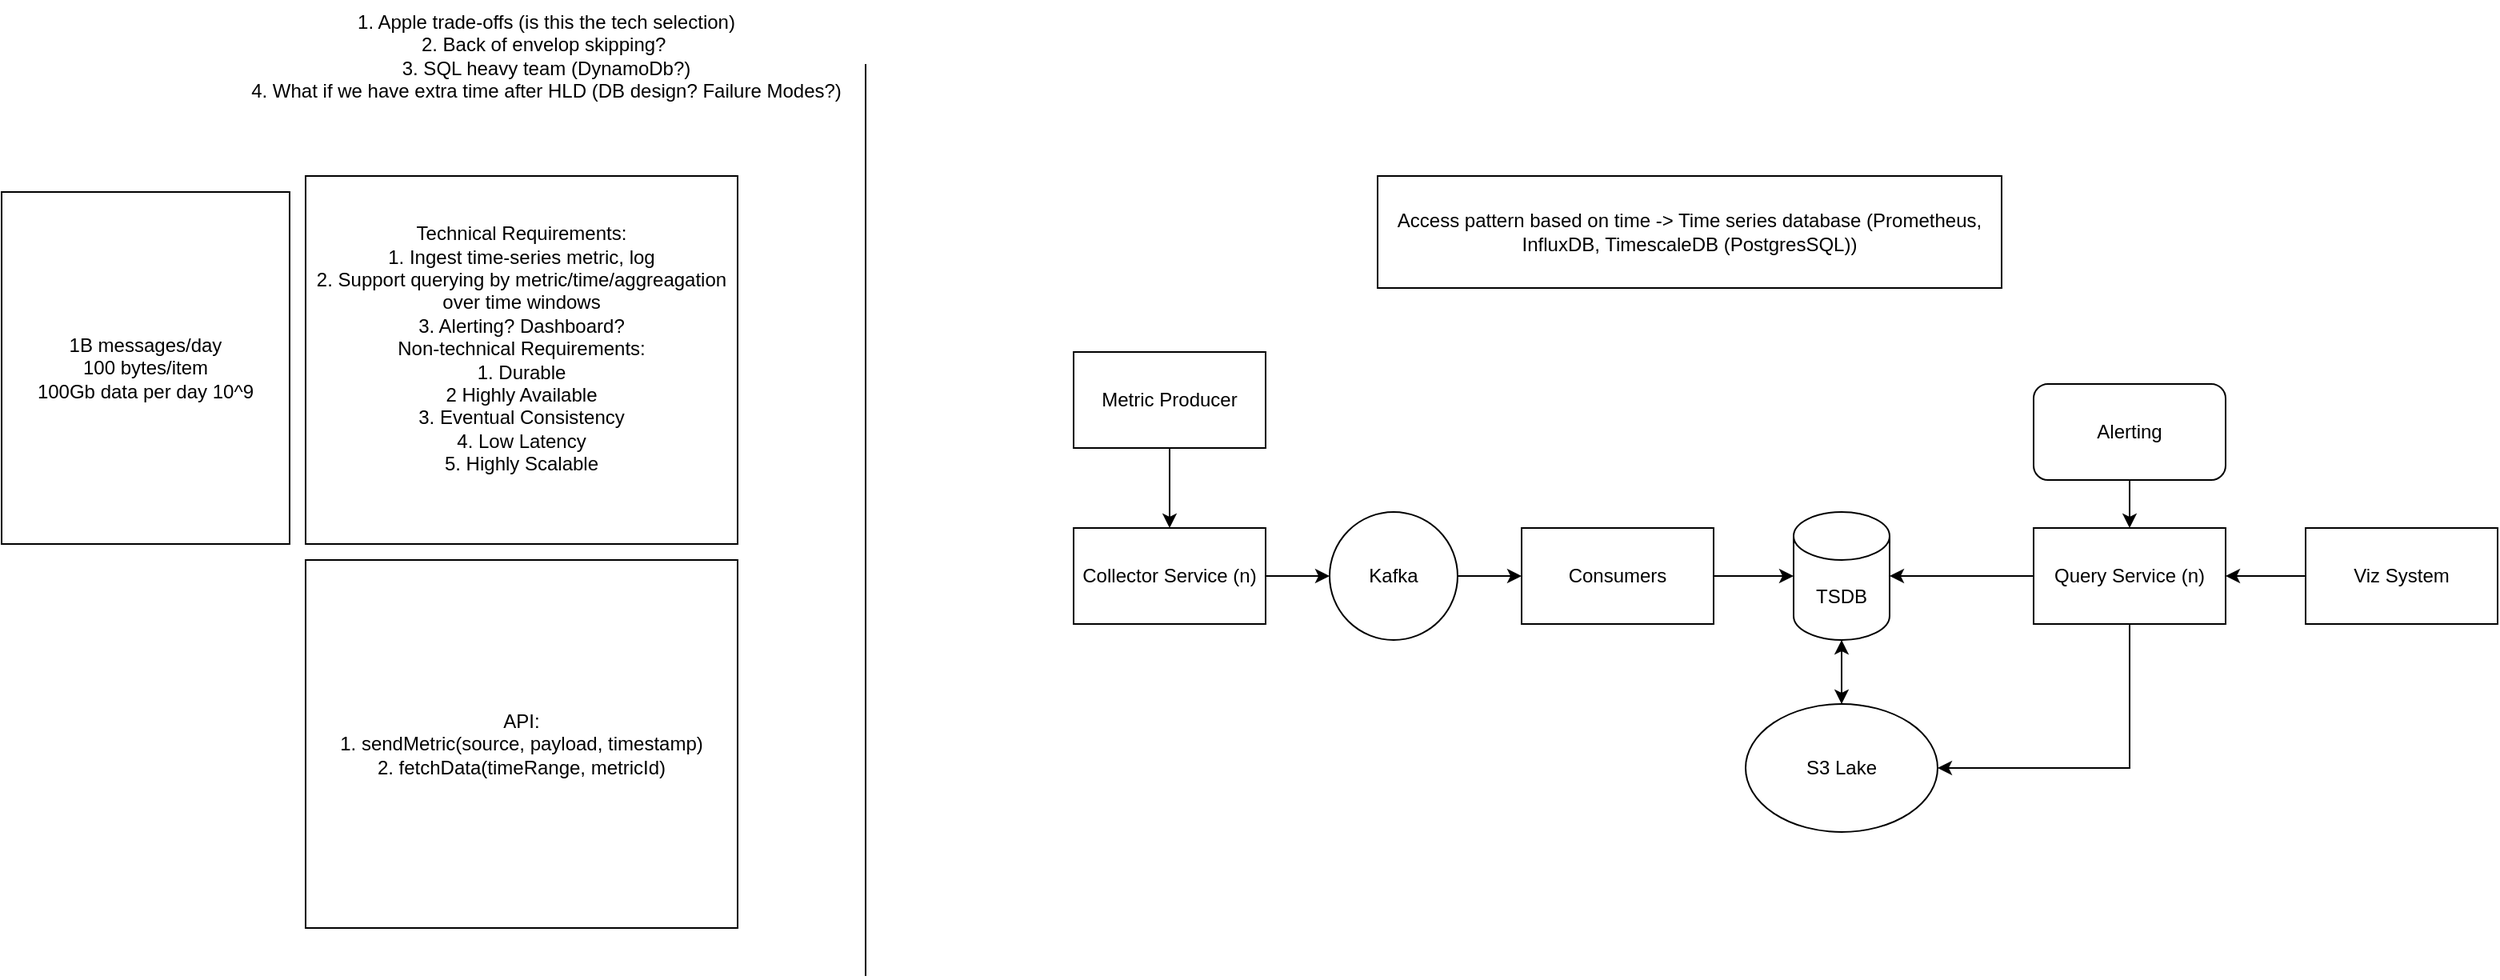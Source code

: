 <mxfile version="27.0.9" pages="3">
  <diagram id="rrt08mTdbV4Ez_OqWZq8" name="metric_system_self">
    <mxGraphModel dx="1818" dy="1089" grid="1" gridSize="10" guides="1" tooltips="1" connect="1" arrows="1" fold="1" page="0" pageScale="1" pageWidth="850" pageHeight="1100" math="0" shadow="0">
      <root>
        <mxCell id="0" />
        <mxCell id="1" parent="0" />
        <mxCell id="EiIzv206Czw_Q5J7Fr_B-1" value="Technical Requirements:&lt;div&gt;1. Ingest time-series metric, log&lt;/div&gt;&lt;div&gt;2. Support querying by metric/time/aggreagation over time windows&lt;/div&gt;&lt;div&gt;3. Alerting? Dashboard?&lt;/div&gt;&lt;div&gt;Non-technical Requirements:&lt;/div&gt;&lt;div&gt;1. Durable&lt;/div&gt;&lt;div&gt;2 Highly Available&lt;/div&gt;&lt;div&gt;3. Eventual Consistency&lt;/div&gt;&lt;div&gt;4. Low Latency&lt;/div&gt;&lt;div&gt;5. Highly Scalable&lt;/div&gt;&lt;div&gt;&lt;br&gt;&lt;/div&gt;" style="rounded=0;whiteSpace=wrap;html=1;" vertex="1" parent="1">
          <mxGeometry x="-230" y="-10" width="270" height="230" as="geometry" />
        </mxCell>
        <mxCell id="EiIzv206Czw_Q5J7Fr_B-3" value="API:&lt;div&gt;1. sendMetric(source, payload, timestamp)&lt;/div&gt;&lt;div&gt;2. fetchData(timeRange, metricId)&lt;/div&gt;" style="rounded=0;whiteSpace=wrap;html=1;" vertex="1" parent="1">
          <mxGeometry x="-230" y="230" width="270" height="230" as="geometry" />
        </mxCell>
        <mxCell id="LMbVaU-qbbnQhoEsbWTy-1" value="1. Apple trade-offs (is this the tech selection)&lt;div&gt;2. Back of envelop skipping?&amp;nbsp;&lt;/div&gt;&lt;div&gt;3. SQL heavy team (DynamoDb?)&lt;/div&gt;&lt;div&gt;4. What if we have extra time after HLD (DB design? Failure Modes?&lt;span style=&quot;background-color: transparent; color: light-dark(rgb(0, 0, 0), rgb(255, 255, 255));&quot;&gt;)&lt;/span&gt;&lt;/div&gt;" style="text;html=1;align=center;verticalAlign=middle;resizable=0;points=[];autosize=1;strokeColor=none;fillColor=none;" vertex="1" parent="1">
          <mxGeometry x="-275" y="-120" width="390" height="70" as="geometry" />
        </mxCell>
        <mxCell id="LMbVaU-qbbnQhoEsbWTy-3" value="" style="endArrow=none;html=1;rounded=0;" edge="1" parent="1">
          <mxGeometry width="50" height="50" relative="1" as="geometry">
            <mxPoint x="120" y="490" as="sourcePoint" />
            <mxPoint x="120" y="-80" as="targetPoint" />
          </mxGeometry>
        </mxCell>
        <mxCell id="LMbVaU-qbbnQhoEsbWTy-7" value="" style="edgeStyle=orthogonalEdgeStyle;rounded=0;orthogonalLoop=1;jettySize=auto;html=1;" edge="1" parent="1" source="LMbVaU-qbbnQhoEsbWTy-4" target="LMbVaU-qbbnQhoEsbWTy-6">
          <mxGeometry relative="1" as="geometry" />
        </mxCell>
        <mxCell id="LMbVaU-qbbnQhoEsbWTy-4" value="Metric Producer" style="rounded=0;whiteSpace=wrap;html=1;" vertex="1" parent="1">
          <mxGeometry x="250" y="100" width="120" height="60" as="geometry" />
        </mxCell>
        <mxCell id="LMbVaU-qbbnQhoEsbWTy-9" value="" style="edgeStyle=orthogonalEdgeStyle;rounded=0;orthogonalLoop=1;jettySize=auto;html=1;" edge="1" parent="1" source="LMbVaU-qbbnQhoEsbWTy-6" target="LMbVaU-qbbnQhoEsbWTy-8">
          <mxGeometry relative="1" as="geometry" />
        </mxCell>
        <mxCell id="LMbVaU-qbbnQhoEsbWTy-6" value="Collector Service (n)" style="rounded=0;whiteSpace=wrap;html=1;" vertex="1" parent="1">
          <mxGeometry x="250" y="210" width="120" height="60" as="geometry" />
        </mxCell>
        <mxCell id="LMbVaU-qbbnQhoEsbWTy-10" style="edgeStyle=orthogonalEdgeStyle;rounded=0;orthogonalLoop=1;jettySize=auto;html=1;" edge="1" parent="1" source="LMbVaU-qbbnQhoEsbWTy-8" target="LMbVaU-qbbnQhoEsbWTy-11">
          <mxGeometry relative="1" as="geometry">
            <mxPoint x="590" y="240" as="targetPoint" />
          </mxGeometry>
        </mxCell>
        <mxCell id="LMbVaU-qbbnQhoEsbWTy-8" value="Kafka" style="ellipse;whiteSpace=wrap;html=1;rounded=0;" vertex="1" parent="1">
          <mxGeometry x="410" y="200" width="80" height="80" as="geometry" />
        </mxCell>
        <mxCell id="LMbVaU-qbbnQhoEsbWTy-13" style="edgeStyle=orthogonalEdgeStyle;rounded=0;orthogonalLoop=1;jettySize=auto;html=1;" edge="1" parent="1" source="LMbVaU-qbbnQhoEsbWTy-11" target="LMbVaU-qbbnQhoEsbWTy-12">
          <mxGeometry relative="1" as="geometry" />
        </mxCell>
        <mxCell id="LMbVaU-qbbnQhoEsbWTy-11" value="Consumers" style="rounded=0;whiteSpace=wrap;html=1;" vertex="1" parent="1">
          <mxGeometry x="530" y="210" width="120" height="60" as="geometry" />
        </mxCell>
        <mxCell id="LMbVaU-qbbnQhoEsbWTy-16" style="edgeStyle=orthogonalEdgeStyle;rounded=0;orthogonalLoop=1;jettySize=auto;html=1;" edge="1" parent="1" source="LMbVaU-qbbnQhoEsbWTy-12" target="LMbVaU-qbbnQhoEsbWTy-17">
          <mxGeometry relative="1" as="geometry">
            <mxPoint x="730" y="340" as="targetPoint" />
          </mxGeometry>
        </mxCell>
        <mxCell id="LMbVaU-qbbnQhoEsbWTy-12" value="TSDB" style="shape=cylinder3;whiteSpace=wrap;html=1;boundedLbl=1;backgroundOutline=1;size=15;" vertex="1" parent="1">
          <mxGeometry x="700" y="200" width="60" height="80" as="geometry" />
        </mxCell>
        <mxCell id="LMbVaU-qbbnQhoEsbWTy-17" value="S3 Lake" style="ellipse;whiteSpace=wrap;html=1;" vertex="1" parent="1">
          <mxGeometry x="670" y="320" width="120" height="80" as="geometry" />
        </mxCell>
        <mxCell id="LMbVaU-qbbnQhoEsbWTy-18" style="edgeStyle=orthogonalEdgeStyle;rounded=0;orthogonalLoop=1;jettySize=auto;html=1;entryX=0.5;entryY=1;entryDx=0;entryDy=0;entryPerimeter=0;" edge="1" parent="1" source="LMbVaU-qbbnQhoEsbWTy-17" target="LMbVaU-qbbnQhoEsbWTy-12">
          <mxGeometry relative="1" as="geometry" />
        </mxCell>
        <mxCell id="LMbVaU-qbbnQhoEsbWTy-27" style="edgeStyle=orthogonalEdgeStyle;rounded=0;orthogonalLoop=1;jettySize=auto;html=1;entryX=1;entryY=0.5;entryDx=0;entryDy=0;" edge="1" parent="1" source="LMbVaU-qbbnQhoEsbWTy-19" target="LMbVaU-qbbnQhoEsbWTy-17">
          <mxGeometry relative="1" as="geometry">
            <Array as="points">
              <mxPoint x="910" y="360" />
            </Array>
          </mxGeometry>
        </mxCell>
        <mxCell id="LMbVaU-qbbnQhoEsbWTy-19" value="Query Service (n)" style="rounded=0;whiteSpace=wrap;html=1;" vertex="1" parent="1">
          <mxGeometry x="850" y="210" width="120" height="60" as="geometry" />
        </mxCell>
        <mxCell id="LMbVaU-qbbnQhoEsbWTy-20" style="edgeStyle=orthogonalEdgeStyle;rounded=0;orthogonalLoop=1;jettySize=auto;html=1;entryX=1;entryY=0.5;entryDx=0;entryDy=0;entryPerimeter=0;" edge="1" parent="1" source="LMbVaU-qbbnQhoEsbWTy-19" target="LMbVaU-qbbnQhoEsbWTy-12">
          <mxGeometry relative="1" as="geometry" />
        </mxCell>
        <mxCell id="LMbVaU-qbbnQhoEsbWTy-28" style="edgeStyle=orthogonalEdgeStyle;rounded=0;orthogonalLoop=1;jettySize=auto;html=1;" edge="1" parent="1" source="LMbVaU-qbbnQhoEsbWTy-22" target="LMbVaU-qbbnQhoEsbWTy-19">
          <mxGeometry relative="1" as="geometry" />
        </mxCell>
        <mxCell id="LMbVaU-qbbnQhoEsbWTy-22" value="Alerting" style="rounded=1;whiteSpace=wrap;html=1;" vertex="1" parent="1">
          <mxGeometry x="850" y="120" width="120" height="60" as="geometry" />
        </mxCell>
        <mxCell id="LMbVaU-qbbnQhoEsbWTy-24" style="edgeStyle=orthogonalEdgeStyle;rounded=0;orthogonalLoop=1;jettySize=auto;html=1;entryX=1;entryY=0.5;entryDx=0;entryDy=0;" edge="1" parent="1" source="LMbVaU-qbbnQhoEsbWTy-23" target="LMbVaU-qbbnQhoEsbWTy-19">
          <mxGeometry relative="1" as="geometry" />
        </mxCell>
        <mxCell id="LMbVaU-qbbnQhoEsbWTy-23" value="Viz System" style="rounded=0;whiteSpace=wrap;html=1;" vertex="1" parent="1">
          <mxGeometry x="1020" y="210" width="120" height="60" as="geometry" />
        </mxCell>
        <mxCell id="LMbVaU-qbbnQhoEsbWTy-25" value="1B messages/day&lt;div&gt;100 bytes/item&lt;/div&gt;&lt;div&gt;100Gb data per day 10^9&lt;/div&gt;" style="whiteSpace=wrap;html=1;" vertex="1" parent="1">
          <mxGeometry x="-420" width="180" height="220" as="geometry" />
        </mxCell>
        <mxCell id="LMbVaU-qbbnQhoEsbWTy-26" value="Access pattern based on time -&amp;gt; Time series database (Prometheus, InfluxDB, TimescaleDB (PostgresSQL))" style="rounded=0;whiteSpace=wrap;html=1;" vertex="1" parent="1">
          <mxGeometry x="440" y="-10" width="390" height="70" as="geometry" />
        </mxCell>
      </root>
    </mxGraphModel>
  </diagram>
  <diagram name="metric_system_lesson" id="Qar15B0lZWAYP_aXEpTu">
    <mxGraphModel dx="1931" dy="1166" grid="1" gridSize="10" guides="1" tooltips="1" connect="1" arrows="1" fold="1" page="0" pageScale="1" pageWidth="850" pageHeight="1100" math="0" shadow="0">
      <root>
        <mxCell id="0" />
        <mxCell id="1" parent="0" />
        <mxCell id="QD8W8PlakdCoEgX7PXZW-1" value="Functional Requirements:&lt;div&gt;1. Users can call increment to log a metric from their service&lt;/div&gt;&lt;div&gt;2. Admins can query the metric in some kind of meaningful way&lt;/div&gt;&lt;div&gt;Non-functional requirements:&lt;/div&gt;&lt;div&gt;1. Durable&lt;/div&gt;&lt;div&gt;2. Low latency&lt;/div&gt;&lt;div&gt;3. High Availability&lt;/div&gt;&lt;div&gt;4. Eventual Consistency (maybe Weak?)&lt;/div&gt;&lt;div&gt;5. High Scalable&lt;/div&gt;" style="rounded=0;whiteSpace=wrap;html=1;" vertex="1" parent="1">
          <mxGeometry x="-770" y="570" width="230" height="190" as="geometry" />
        </mxCell>
        <mxCell id="QD8W8PlakdCoEgX7PXZW-3" value="API:&lt;div&gt;increment(&quot;some-metric&quot;)&lt;/div&gt;&lt;div&gt;send(&quot;timestamp&quot;, payload)&lt;/div&gt;&lt;div&gt;fetchData(&quot;some-metric&quot;, time_window) -&amp;gt; metric: hit_count, duration&lt;/div&gt;" style="rounded=0;whiteSpace=wrap;html=1;" vertex="1" parent="1">
          <mxGeometry x="-770" y="390" width="230" height="190" as="geometry" />
        </mxCell>
        <mxCell id="QD8W8PlakdCoEgX7PXZW-6" value="" style="edgeStyle=orthogonalEdgeStyle;rounded=0;orthogonalLoop=1;jettySize=auto;html=1;" edge="1" parent="1" source="QD8W8PlakdCoEgX7PXZW-4" target="QD8W8PlakdCoEgX7PXZW-5">
          <mxGeometry relative="1" as="geometry" />
        </mxCell>
        <mxCell id="QD8W8PlakdCoEgX7PXZW-4" value="Internal Services" style="rounded=0;whiteSpace=wrap;html=1;" vertex="1" parent="1">
          <mxGeometry x="-350" y="210" width="120" height="60" as="geometry" />
        </mxCell>
        <mxCell id="QD8W8PlakdCoEgX7PXZW-8" value="" style="edgeStyle=orthogonalEdgeStyle;rounded=0;orthogonalLoop=1;jettySize=auto;html=1;" edge="1" parent="1" source="QD8W8PlakdCoEgX7PXZW-5" target="QD8W8PlakdCoEgX7PXZW-7">
          <mxGeometry relative="1" as="geometry" />
        </mxCell>
        <mxCell id="QD8W8PlakdCoEgX7PXZW-5" value="Collector Service (n)" style="rounded=0;whiteSpace=wrap;html=1;" vertex="1" parent="1">
          <mxGeometry x="-350" y="350" width="120" height="60" as="geometry" />
        </mxCell>
        <mxCell id="QD8W8PlakdCoEgX7PXZW-10" value="" style="edgeStyle=orthogonalEdgeStyle;rounded=0;orthogonalLoop=1;jettySize=auto;html=1;" edge="1" parent="1" source="QD8W8PlakdCoEgX7PXZW-7" target="QD8W8PlakdCoEgX7PXZW-9">
          <mxGeometry relative="1" as="geometry" />
        </mxCell>
        <mxCell id="QD8W8PlakdCoEgX7PXZW-7" value="Kafka Queue" style="rounded=0;whiteSpace=wrap;html=1;" vertex="1" parent="1">
          <mxGeometry x="-150" y="350" width="120" height="60" as="geometry" />
        </mxCell>
        <mxCell id="QD8W8PlakdCoEgX7PXZW-12" value="" style="edgeStyle=orthogonalEdgeStyle;rounded=0;orthogonalLoop=1;jettySize=auto;html=1;" edge="1" parent="1" source="QD8W8PlakdCoEgX7PXZW-9" target="QD8W8PlakdCoEgX7PXZW-11">
          <mxGeometry relative="1" as="geometry" />
        </mxCell>
        <mxCell id="QD8W8PlakdCoEgX7PXZW-9" value="Consumer Group" style="whiteSpace=wrap;html=1;rounded=0;" vertex="1" parent="1">
          <mxGeometry x="50" y="350" width="120" height="60" as="geometry" />
        </mxCell>
        <mxCell id="QD8W8PlakdCoEgX7PXZW-14" value="" style="edgeStyle=orthogonalEdgeStyle;rounded=0;orthogonalLoop=1;jettySize=auto;html=1;" edge="1" parent="1" source="QD8W8PlakdCoEgX7PXZW-11" target="QD8W8PlakdCoEgX7PXZW-13">
          <mxGeometry relative="1" as="geometry" />
        </mxCell>
        <mxCell id="QD8W8PlakdCoEgX7PXZW-11" value="Hot Store (TSDB)" style="whiteSpace=wrap;html=1;rounded=0;" vertex="1" parent="1">
          <mxGeometry x="250" y="350" width="120" height="60" as="geometry" />
        </mxCell>
        <mxCell id="QD8W8PlakdCoEgX7PXZW-13" value="S3 (cold store)" style="ellipse;whiteSpace=wrap;html=1;rounded=0;" vertex="1" parent="1">
          <mxGeometry x="270" y="480" width="80" height="80" as="geometry" />
        </mxCell>
        <mxCell id="QD8W8PlakdCoEgX7PXZW-16" style="edgeStyle=orthogonalEdgeStyle;rounded=0;orthogonalLoop=1;jettySize=auto;html=1;" edge="1" parent="1" source="QD8W8PlakdCoEgX7PXZW-15" target="QD8W8PlakdCoEgX7PXZW-11">
          <mxGeometry relative="1" as="geometry" />
        </mxCell>
        <mxCell id="QD8W8PlakdCoEgX7PXZW-15" value="Query Service (n)" style="rounded=0;whiteSpace=wrap;html=1;" vertex="1" parent="1">
          <mxGeometry x="460" y="350" width="110" height="60" as="geometry" />
        </mxCell>
        <mxCell id="QD8W8PlakdCoEgX7PXZW-18" style="edgeStyle=orthogonalEdgeStyle;rounded=0;orthogonalLoop=1;jettySize=auto;html=1;entryX=1.038;entryY=0.6;entryDx=0;entryDy=0;entryPerimeter=0;" edge="1" parent="1" source="QD8W8PlakdCoEgX7PXZW-15" target="QD8W8PlakdCoEgX7PXZW-13">
          <mxGeometry relative="1" as="geometry">
            <Array as="points">
              <mxPoint x="510" y="528" />
            </Array>
          </mxGeometry>
        </mxCell>
        <mxCell id="QD8W8PlakdCoEgX7PXZW-20" style="edgeStyle=orthogonalEdgeStyle;rounded=0;orthogonalLoop=1;jettySize=auto;html=1;entryX=1;entryY=0.5;entryDx=0;entryDy=0;" edge="1" parent="1" source="QD8W8PlakdCoEgX7PXZW-19" target="QD8W8PlakdCoEgX7PXZW-15">
          <mxGeometry relative="1" as="geometry" />
        </mxCell>
        <mxCell id="QD8W8PlakdCoEgX7PXZW-19" value="Actor" style="shape=umlActor;verticalLabelPosition=bottom;verticalAlign=top;html=1;outlineConnect=0;" vertex="1" parent="1">
          <mxGeometry x="720" y="340" width="30" height="60" as="geometry" />
        </mxCell>
        <mxCell id="QD8W8PlakdCoEgX7PXZW-21" value="timestamp | metric | hits" style="text;html=1;align=center;verticalAlign=middle;resizable=0;points=[];autosize=1;strokeColor=none;fillColor=none;" vertex="1" parent="1">
          <mxGeometry x="235" y="300" width="150" height="30" as="geometry" />
        </mxCell>
        <mxCell id="QD8W8PlakdCoEgX7PXZW-22" value="1. some knowledge gaps&lt;div&gt;2. cold store might not be best idea (not good live service) only good for offline data processing&lt;/div&gt;&lt;div&gt;3. think more about admin&#39;s query expereicne&lt;/div&gt;" style="whiteSpace=wrap;html=1;" vertex="1" parent="1">
          <mxGeometry x="-510" y="40" width="120" height="60" as="geometry" />
        </mxCell>
        <mxCell id="QD8W8PlakdCoEgX7PXZW-23" value="Design khong fit requirement ghi xuong (consistency)" style="text;html=1;align=center;verticalAlign=middle;resizable=0;points=[];autosize=1;strokeColor=none;fillColor=none;" vertex="1" parent="1">
          <mxGeometry x="-245" y="450" width="310" height="30" as="geometry" />
        </mxCell>
      </root>
    </mxGraphModel>
  </diagram>
  <diagram id="Ql6u4tIKlcVle_fKWent" name="freestyle_lesson">
    <mxGraphModel dx="1418" dy="1037" grid="1" gridSize="10" guides="1" tooltips="1" connect="1" arrows="1" fold="1" page="0" pageScale="1" pageWidth="850" pageHeight="1100" math="0" shadow="0">
      <root>
        <mxCell id="0" />
        <mxCell id="1" parent="0" />
        <mxCell id="3gTTiXIJpdEcmWQWBkWC-1" value="Functional:&lt;div&gt;1. See posts (text) from friends&lt;br&gt;2. Scrolling mechanic&lt;br&gt;3. User should be able to make a post&lt;/div&gt;&lt;div&gt;Non-functional:&lt;/div&gt;&lt;div&gt;1. Durability&lt;/div&gt;&lt;div&gt;2. Low latency&amp;nbsp;&lt;/div&gt;&lt;div&gt;3. Highly Scalable&lt;/div&gt;&lt;div&gt;4. High Availability&lt;/div&gt;&lt;div&gt;5. Eventual Consistency&lt;/div&gt;" style="rounded=0;whiteSpace=wrap;html=1;" vertex="1" parent="1">
          <mxGeometry x="-180" y="60" width="240" height="150" as="geometry" />
        </mxCell>
        <mxCell id="3gTTiXIJpdEcmWQWBkWC-2" value="API:&lt;div&gt;POST vi1/posts/ {payload, timestamp, userId} -&amp;gt; 204, 400, 500&lt;/div&gt;&lt;div&gt;GET v1/posts/?page_size = 10, cursor = timestamp&lt;/div&gt;" style="rounded=0;whiteSpace=wrap;html=1;" vertex="1" parent="1">
          <mxGeometry x="-180" y="240" width="240" height="150" as="geometry" />
        </mxCell>
        <mxCell id="3gTTiXIJpdEcmWQWBkWC-6" style="edgeStyle=orthogonalEdgeStyle;rounded=0;orthogonalLoop=1;jettySize=auto;html=1;" edge="1" parent="1" source="3gTTiXIJpdEcmWQWBkWC-4" target="3gTTiXIJpdEcmWQWBkWC-5">
          <mxGeometry relative="1" as="geometry" />
        </mxCell>
        <mxCell id="3gTTiXIJpdEcmWQWBkWC-4" value="User" style="shape=umlActor;verticalLabelPosition=bottom;verticalAlign=top;html=1;outlineConnect=0;" vertex="1" parent="1">
          <mxGeometry x="310" y="160" width="30" height="60" as="geometry" />
        </mxCell>
        <mxCell id="3gTTiXIJpdEcmWQWBkWC-7" style="edgeStyle=orthogonalEdgeStyle;rounded=0;orthogonalLoop=1;jettySize=auto;html=1;" edge="1" parent="1" source="3gTTiXIJpdEcmWQWBkWC-5">
          <mxGeometry relative="1" as="geometry">
            <mxPoint x="630" y="190" as="targetPoint" />
          </mxGeometry>
        </mxCell>
        <mxCell id="3gTTiXIJpdEcmWQWBkWC-5" value="Gateway API&lt;div&gt;-Auth&lt;/div&gt;&lt;div&gt;-SSL terminational&lt;/div&gt;&lt;div&gt;-Routing&lt;/div&gt;" style="rounded=0;whiteSpace=wrap;html=1;" vertex="1" parent="1">
          <mxGeometry x="420" y="160" width="120" height="60" as="geometry" />
        </mxCell>
        <mxCell id="3gTTiXIJpdEcmWQWBkWC-32" style="edgeStyle=orthogonalEdgeStyle;rounded=0;orthogonalLoop=1;jettySize=auto;html=1;entryX=0;entryY=0.5;entryDx=0;entryDy=0;" edge="1" parent="1" source="3gTTiXIJpdEcmWQWBkWC-8" target="3gTTiXIJpdEcmWQWBkWC-31">
          <mxGeometry relative="1" as="geometry" />
        </mxCell>
        <mxCell id="3gTTiXIJpdEcmWQWBkWC-44" style="edgeStyle=orthogonalEdgeStyle;rounded=0;orthogonalLoop=1;jettySize=auto;html=1;" edge="1" parent="1" source="3gTTiXIJpdEcmWQWBkWC-8" target="3gTTiXIJpdEcmWQWBkWC-10">
          <mxGeometry relative="1" as="geometry" />
        </mxCell>
        <mxCell id="3gTTiXIJpdEcmWQWBkWC-8" value="Post Service (n)" style="rounded=1;whiteSpace=wrap;html=1;" vertex="1" parent="1">
          <mxGeometry x="630" y="160" width="100" height="60" as="geometry" />
        </mxCell>
        <mxCell id="3gTTiXIJpdEcmWQWBkWC-10" value="DynamoDb" style="shape=cylinder3;whiteSpace=wrap;html=1;boundedLbl=1;backgroundOutline=1;size=15;" vertex="1" parent="1">
          <mxGeometry x="645" y="22.5" width="70" height="80" as="geometry" />
        </mxCell>
        <mxCell id="3gTTiXIJpdEcmWQWBkWC-11" value="Redis (n)" style="ellipse;whiteSpace=wrap;html=1;aspect=fixed;" vertex="1" parent="1">
          <mxGeometry x="930" y="270" width="80" height="80" as="geometry" />
        </mxCell>
        <mxCell id="3gTTiXIJpdEcmWQWBkWC-15" value="Table" style="shape=table;startSize=30;container=1;collapsible=0;childLayout=tableLayout;strokeColor=default;fontSize=16;" vertex="1" parent="1">
          <mxGeometry x="1120" y="-10" width="260" height="145" as="geometry" />
        </mxCell>
        <mxCell id="3gTTiXIJpdEcmWQWBkWC-16" value="" style="shape=tableRow;horizontal=0;startSize=0;swimlaneHead=0;swimlaneBody=0;strokeColor=inherit;top=0;left=0;bottom=0;right=0;collapsible=0;dropTarget=0;fillColor=none;points=[[0,0.5],[1,0.5]];portConstraint=eastwest;fontSize=16;" vertex="1" parent="3gTTiXIJpdEcmWQWBkWC-15">
          <mxGeometry y="30" width="260" height="40" as="geometry" />
        </mxCell>
        <mxCell id="3gTTiXIJpdEcmWQWBkWC-17" value="PK" style="shape=partialRectangle;html=1;whiteSpace=wrap;connectable=0;strokeColor=inherit;overflow=hidden;fillColor=none;top=0;left=0;bottom=0;right=0;pointerEvents=1;fontSize=16;" vertex="1" parent="3gTTiXIJpdEcmWQWBkWC-16">
          <mxGeometry width="87" height="40" as="geometry">
            <mxRectangle width="87" height="40" as="alternateBounds" />
          </mxGeometry>
        </mxCell>
        <mxCell id="3gTTiXIJpdEcmWQWBkWC-18" value="SK" style="shape=partialRectangle;html=1;whiteSpace=wrap;connectable=0;strokeColor=inherit;overflow=hidden;fillColor=none;top=0;left=0;bottom=0;right=0;pointerEvents=1;fontSize=16;" vertex="1" parent="3gTTiXIJpdEcmWQWBkWC-16">
          <mxGeometry x="87" width="86" height="40" as="geometry">
            <mxRectangle width="86" height="40" as="alternateBounds" />
          </mxGeometry>
        </mxCell>
        <mxCell id="3gTTiXIJpdEcmWQWBkWC-19" value="Attr" style="shape=partialRectangle;html=1;whiteSpace=wrap;connectable=0;strokeColor=inherit;overflow=hidden;fillColor=none;top=0;left=0;bottom=0;right=0;pointerEvents=1;fontSize=16;" vertex="1" parent="3gTTiXIJpdEcmWQWBkWC-16">
          <mxGeometry x="173" width="87" height="40" as="geometry">
            <mxRectangle width="87" height="40" as="alternateBounds" />
          </mxGeometry>
        </mxCell>
        <mxCell id="3gTTiXIJpdEcmWQWBkWC-20" value="" style="shape=tableRow;horizontal=0;startSize=0;swimlaneHead=0;swimlaneBody=0;strokeColor=inherit;top=0;left=0;bottom=0;right=0;collapsible=0;dropTarget=0;fillColor=none;points=[[0,0.5],[1,0.5]];portConstraint=eastwest;fontSize=16;" vertex="1" parent="3gTTiXIJpdEcmWQWBkWC-15">
          <mxGeometry y="70" width="260" height="35" as="geometry" />
        </mxCell>
        <mxCell id="3gTTiXIJpdEcmWQWBkWC-21" value="user1" style="shape=partialRectangle;html=1;whiteSpace=wrap;connectable=0;strokeColor=inherit;overflow=hidden;fillColor=none;top=0;left=0;bottom=0;right=0;pointerEvents=1;fontSize=16;" vertex="1" parent="3gTTiXIJpdEcmWQWBkWC-20">
          <mxGeometry width="87" height="35" as="geometry">
            <mxRectangle width="87" height="35" as="alternateBounds" />
          </mxGeometry>
        </mxCell>
        <mxCell id="3gTTiXIJpdEcmWQWBkWC-22" value="#p&quot;timestamp&quot;" style="shape=partialRectangle;html=1;whiteSpace=wrap;connectable=0;strokeColor=inherit;overflow=hidden;fillColor=none;top=0;left=0;bottom=0;right=0;pointerEvents=1;fontSize=16;" vertex="1" parent="3gTTiXIJpdEcmWQWBkWC-20">
          <mxGeometry x="87" width="86" height="35" as="geometry">
            <mxRectangle width="86" height="35" as="alternateBounds" />
          </mxGeometry>
        </mxCell>
        <mxCell id="3gTTiXIJpdEcmWQWBkWC-23" value="payload" style="shape=partialRectangle;html=1;whiteSpace=wrap;connectable=0;strokeColor=inherit;overflow=hidden;fillColor=none;top=0;left=0;bottom=0;right=0;pointerEvents=1;fontSize=16;" vertex="1" parent="3gTTiXIJpdEcmWQWBkWC-20">
          <mxGeometry x="173" width="87" height="35" as="geometry">
            <mxRectangle width="87" height="35" as="alternateBounds" />
          </mxGeometry>
        </mxCell>
        <mxCell id="3gTTiXIJpdEcmWQWBkWC-24" value="" style="shape=tableRow;horizontal=0;startSize=0;swimlaneHead=0;swimlaneBody=0;strokeColor=inherit;top=0;left=0;bottom=0;right=0;collapsible=0;dropTarget=0;fillColor=none;points=[[0,0.5],[1,0.5]];portConstraint=eastwest;fontSize=16;" vertex="1" parent="3gTTiXIJpdEcmWQWBkWC-15">
          <mxGeometry y="105" width="260" height="40" as="geometry" />
        </mxCell>
        <mxCell id="3gTTiXIJpdEcmWQWBkWC-25" value="user1" style="shape=partialRectangle;html=1;whiteSpace=wrap;connectable=0;strokeColor=inherit;overflow=hidden;fillColor=none;top=0;left=0;bottom=0;right=0;pointerEvents=1;fontSize=16;" vertex="1" parent="3gTTiXIJpdEcmWQWBkWC-24">
          <mxGeometry width="87" height="40" as="geometry">
            <mxRectangle width="87" height="40" as="alternateBounds" />
          </mxGeometry>
        </mxCell>
        <mxCell id="3gTTiXIJpdEcmWQWBkWC-26" value="#f&quot;&quot;" style="shape=partialRectangle;html=1;whiteSpace=wrap;connectable=0;strokeColor=inherit;overflow=hidden;fillColor=none;top=0;left=0;bottom=0;right=0;pointerEvents=1;fontSize=16;" vertex="1" parent="3gTTiXIJpdEcmWQWBkWC-24">
          <mxGeometry x="87" width="86" height="40" as="geometry">
            <mxRectangle width="86" height="40" as="alternateBounds" />
          </mxGeometry>
        </mxCell>
        <mxCell id="3gTTiXIJpdEcmWQWBkWC-27" value="userId, userId" style="shape=partialRectangle;html=1;whiteSpace=wrap;connectable=0;strokeColor=inherit;overflow=hidden;fillColor=none;top=0;left=0;bottom=0;right=0;pointerEvents=1;fontSize=16;" vertex="1" parent="3gTTiXIJpdEcmWQWBkWC-24">
          <mxGeometry x="173" width="87" height="40" as="geometry">
            <mxRectangle width="87" height="40" as="alternateBounds" />
          </mxGeometry>
        </mxCell>
        <mxCell id="3gTTiXIJpdEcmWQWBkWC-28" value="viewerUserId -&amp;gt; [posterUserId -&amp;gt; [{posts, timestamp}, {post, timestamp}]]" style="text;html=1;align=center;verticalAlign=middle;resizable=0;points=[];autosize=1;strokeColor=none;fillColor=none;" vertex="1" parent="1">
          <mxGeometry x="765" y="380" width="410" height="30" as="geometry" />
        </mxCell>
        <mxCell id="3gTTiXIJpdEcmWQWBkWC-34" value="" style="edgeStyle=orthogonalEdgeStyle;rounded=0;orthogonalLoop=1;jettySize=auto;html=1;" edge="1" parent="1" source="3gTTiXIJpdEcmWQWBkWC-31" target="3gTTiXIJpdEcmWQWBkWC-33">
          <mxGeometry relative="1" as="geometry" />
        </mxCell>
        <mxCell id="3gTTiXIJpdEcmWQWBkWC-31" value="Kafka" style="shape=parallelogram;perimeter=parallelogramPerimeter;whiteSpace=wrap;html=1;fixedSize=1;" vertex="1" parent="1">
          <mxGeometry x="770" y="160" width="120" height="60" as="geometry" />
        </mxCell>
        <mxCell id="3gTTiXIJpdEcmWQWBkWC-35" style="edgeStyle=orthogonalEdgeStyle;rounded=0;orthogonalLoop=1;jettySize=auto;html=1;entryX=0.5;entryY=0;entryDx=0;entryDy=0;" edge="1" parent="1" source="3gTTiXIJpdEcmWQWBkWC-33" target="3gTTiXIJpdEcmWQWBkWC-11">
          <mxGeometry relative="1" as="geometry" />
        </mxCell>
        <mxCell id="3gTTiXIJpdEcmWQWBkWC-41" style="edgeStyle=orthogonalEdgeStyle;rounded=0;orthogonalLoop=1;jettySize=auto;html=1;entryX=0.5;entryY=0;entryDx=0;entryDy=0;" edge="1" parent="1" source="3gTTiXIJpdEcmWQWBkWC-33" target="3gTTiXIJpdEcmWQWBkWC-40">
          <mxGeometry relative="1" as="geometry">
            <Array as="points">
              <mxPoint x="1080" y="190" />
              <mxPoint x="1080" y="-30" />
              <mxPoint x="325" y="-30" />
            </Array>
          </mxGeometry>
        </mxCell>
        <mxCell id="3gTTiXIJpdEcmWQWBkWC-33" value="Consumer" style="whiteSpace=wrap;html=1;" vertex="1" parent="1">
          <mxGeometry x="910" y="160" width="120" height="60" as="geometry" />
        </mxCell>
        <mxCell id="3gTTiXIJpdEcmWQWBkWC-38" style="edgeStyle=orthogonalEdgeStyle;rounded=0;orthogonalLoop=1;jettySize=auto;html=1;entryX=0.013;entryY=0.6;entryDx=0;entryDy=0;entryPerimeter=0;" edge="1" parent="1" source="3gTTiXIJpdEcmWQWBkWC-8" target="3gTTiXIJpdEcmWQWBkWC-11">
          <mxGeometry relative="1" as="geometry">
            <Array as="points">
              <mxPoint x="680" y="318" />
            </Array>
          </mxGeometry>
        </mxCell>
        <mxCell id="3gTTiXIJpdEcmWQWBkWC-39" value="Get" style="edgeLabel;html=1;align=center;verticalAlign=middle;resizable=0;points=[];" vertex="1" connectable="0" parent="3gTTiXIJpdEcmWQWBkWC-38">
          <mxGeometry x="0.266" relative="1" as="geometry">
            <mxPoint as="offset" />
          </mxGeometry>
        </mxCell>
        <mxCell id="3gTTiXIJpdEcmWQWBkWC-40" value="CDN" style="ellipse;whiteSpace=wrap;html=1;" vertex="1" parent="1">
          <mxGeometry x="265" y="-10" width="120" height="80" as="geometry" />
        </mxCell>
        <mxCell id="3gTTiXIJpdEcmWQWBkWC-42" value="userId -&amp;gt; [posts]" style="text;html=1;align=center;verticalAlign=middle;resizable=0;points=[];autosize=1;strokeColor=none;fillColor=none;" vertex="1" parent="1">
          <mxGeometry x="265" y="88" width="110" height="30" as="geometry" />
        </mxCell>
        <mxCell id="3gTTiXIJpdEcmWQWBkWC-43" value="Service does one thing and one thing only" style="text;html=1;align=center;verticalAlign=middle;resizable=0;points=[];autosize=1;strokeColor=none;fillColor=none;fontStyle=1" vertex="1" parent="1">
          <mxGeometry x="395" y="360" width="250" height="30" as="geometry" />
        </mxCell>
        <mxCell id="3gTTiXIJpdEcmWQWBkWC-45" value="Nhung bai ma phai fan out, better to fan out on the POST not GET" style="text;html=1;align=center;verticalAlign=middle;resizable=0;points=[];autosize=1;strokeColor=none;fillColor=none;fontStyle=1" vertex="1" parent="1">
          <mxGeometry x="330" y="410" width="380" height="30" as="geometry" />
        </mxCell>
      </root>
    </mxGraphModel>
  </diagram>
</mxfile>
